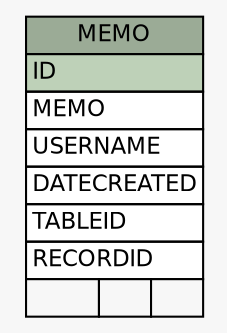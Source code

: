 // dot 2.26.3 on Linux 3.5.0-34-generic
// SchemaSpy rev 590
digraph "MEMO" {
  graph [
    rankdir="RL"
    bgcolor="#f7f7f7"
    nodesep="0.18"
    ranksep="0.46"
    fontname="Helvetica"
    fontsize="11"
  ];
  node [
    fontname="Helvetica"
    fontsize="11"
    shape="plaintext"
  ];
  edge [
    arrowsize="0.8"
  ];
  "MEMO" [
    label=<
    <TABLE BORDER="0" CELLBORDER="1" CELLSPACING="0" BGCOLOR="#ffffff">
      <TR><TD COLSPAN="3" BGCOLOR="#9bab96" ALIGN="CENTER">MEMO</TD></TR>
      <TR><TD PORT="ID" COLSPAN="3" BGCOLOR="#bed1b8" ALIGN="LEFT">ID</TD></TR>
      <TR><TD PORT="MEMO" COLSPAN="3" ALIGN="LEFT">MEMO</TD></TR>
      <TR><TD PORT="USERNAME" COLSPAN="3" ALIGN="LEFT">USERNAME</TD></TR>
      <TR><TD PORT="DATECREATED" COLSPAN="3" ALIGN="LEFT">DATECREATED</TD></TR>
      <TR><TD PORT="TABLEID" COLSPAN="3" ALIGN="LEFT">TABLEID</TD></TR>
      <TR><TD PORT="RECORDID" COLSPAN="3" ALIGN="LEFT">RECORDID</TD></TR>
      <TR><TD ALIGN="LEFT" BGCOLOR="#f7f7f7">  </TD><TD ALIGN="RIGHT" BGCOLOR="#f7f7f7">  </TD><TD ALIGN="RIGHT" BGCOLOR="#f7f7f7">  </TD></TR>
    </TABLE>>
    URL="tables/MEMO.html"
    tooltip="MEMO"
  ];
}
